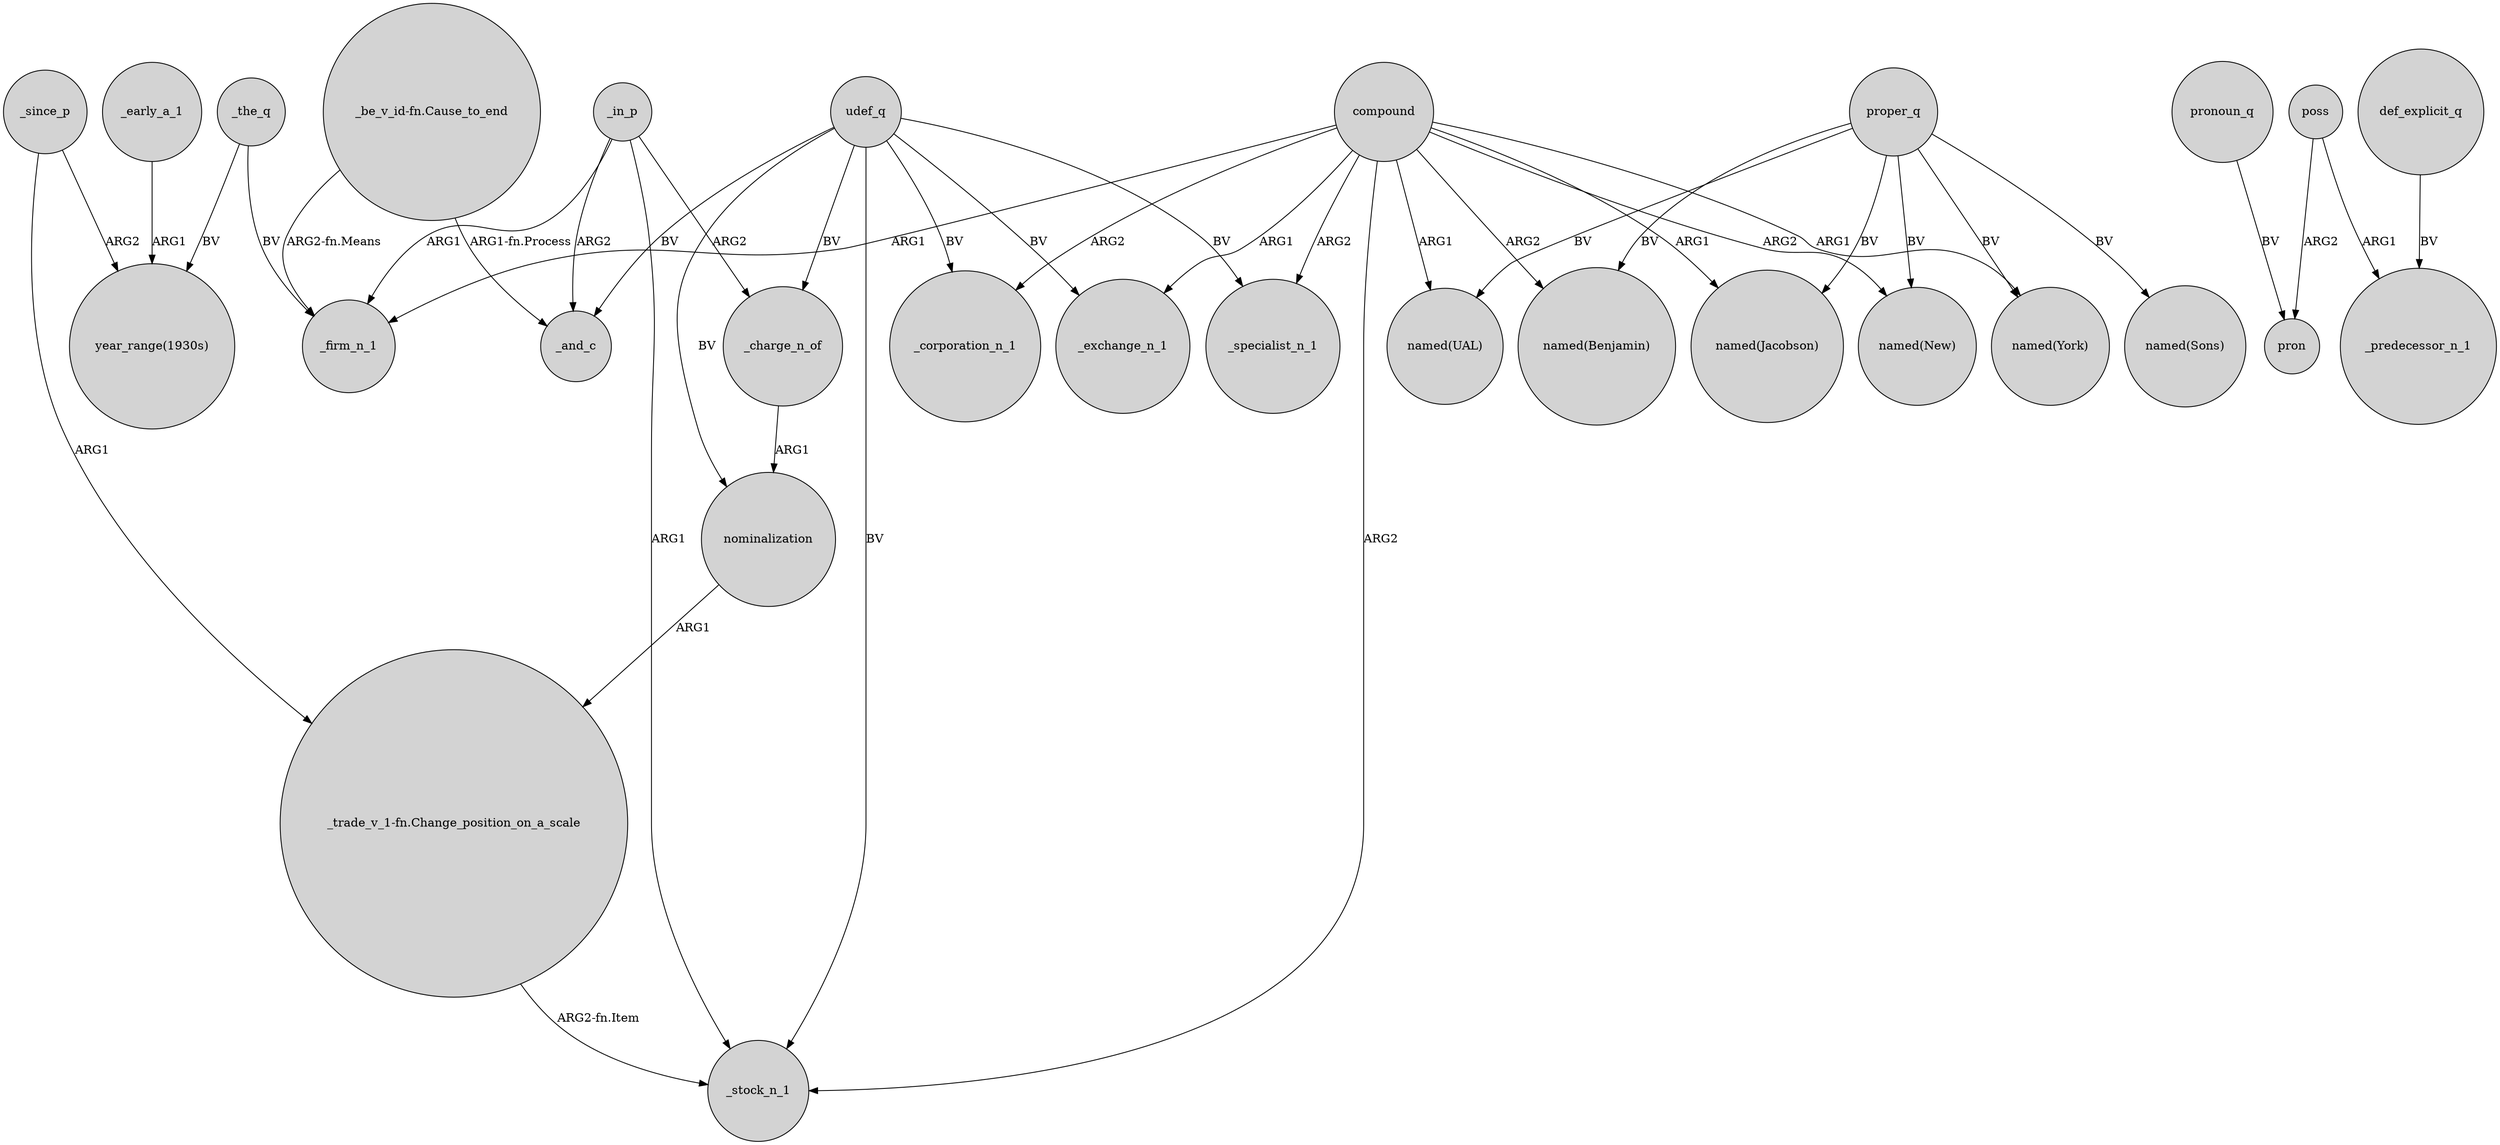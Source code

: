 digraph {
	node [shape=circle style=filled]
	_since_p -> "year_range(1930s)" [label=ARG2]
	nominalization -> "_trade_v_1-fn.Change_position_on_a_scale" [label=ARG1]
	_in_p -> _and_c [label=ARG2]
	compound -> "named(UAL)" [label=ARG1]
	compound -> _specialist_n_1 [label=ARG2]
	_in_p -> _stock_n_1 [label=ARG1]
	_in_p -> _firm_n_1 [label=ARG1]
	compound -> "named(New)" [label=ARG2]
	proper_q -> "named(New)" [label=BV]
	udef_q -> nominalization [label=BV]
	udef_q -> _exchange_n_1 [label=BV]
	"_be_v_id-fn.Cause_to_end" -> _firm_n_1 [label="ARG2-fn.Means"]
	_early_a_1 -> "year_range(1930s)" [label=ARG1]
	udef_q -> _and_c [label=BV]
	compound -> _exchange_n_1 [label=ARG1]
	_since_p -> "_trade_v_1-fn.Change_position_on_a_scale" [label=ARG1]
	_the_q -> "year_range(1930s)" [label=BV]
	proper_q -> "named(York)" [label=BV]
	proper_q -> "named(UAL)" [label=BV]
	pronoun_q -> pron [label=BV]
	poss -> pron [label=ARG2]
	udef_q -> _stock_n_1 [label=BV]
	_the_q -> _firm_n_1 [label=BV]
	compound -> "named(Jacobson)" [label=ARG1]
	def_explicit_q -> _predecessor_n_1 [label=BV]
	compound -> _stock_n_1 [label=ARG2]
	udef_q -> _specialist_n_1 [label=BV]
	udef_q -> _charge_n_of [label=BV]
	"_be_v_id-fn.Cause_to_end" -> _and_c [label="ARG1-fn.Process"]
	compound -> _corporation_n_1 [label=ARG2]
	udef_q -> _corporation_n_1 [label=BV]
	proper_q -> "named(Benjamin)" [label=BV]
	compound -> _firm_n_1 [label=ARG1]
	_charge_n_of -> nominalization [label=ARG1]
	proper_q -> "named(Sons)" [label=BV]
	compound -> "named(York)" [label=ARG1]
	poss -> _predecessor_n_1 [label=ARG1]
	"_trade_v_1-fn.Change_position_on_a_scale" -> _stock_n_1 [label="ARG2-fn.Item"]
	compound -> "named(Benjamin)" [label=ARG2]
	proper_q -> "named(Jacobson)" [label=BV]
	_in_p -> _charge_n_of [label=ARG2]
}
